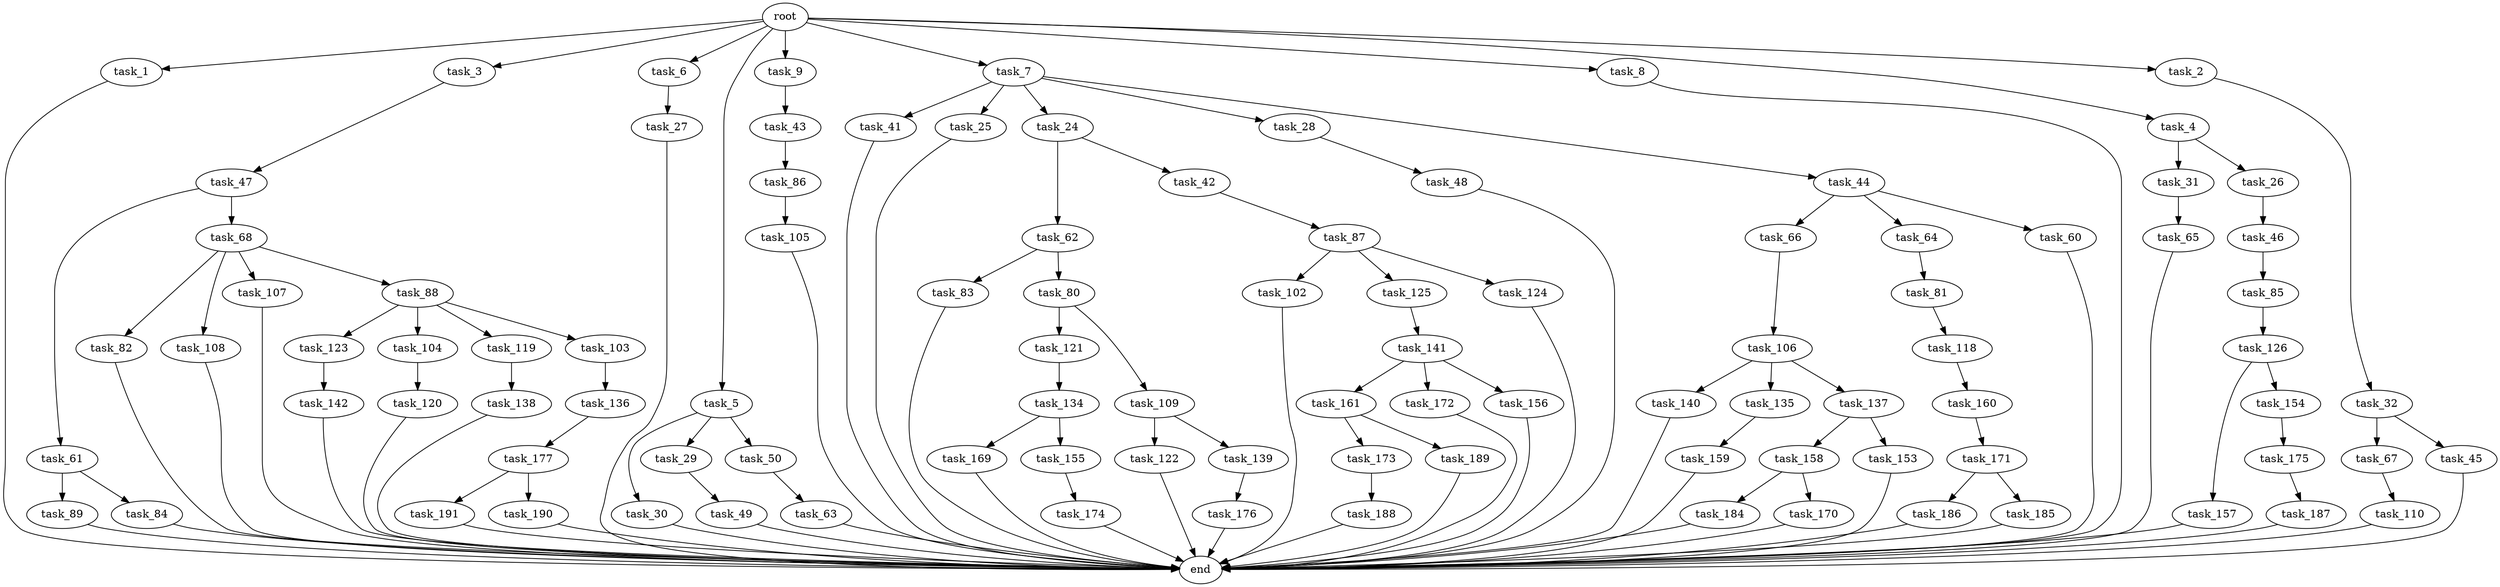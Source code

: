 digraph G {
  task_110 [size="309237645312.000000"];
  task_31 [size="858993459200.000000"];
  task_47 [size="309237645312.000000"];
  task_62 [size="549755813888.000000"];
  task_157 [size="77309411328.000000"];
  task_41 [size="420906795008.000000"];
  task_106 [size="309237645312.000000"];
  task_177 [size="34359738368.000000"];
  task_102 [size="549755813888.000000"];
  task_32 [size="549755813888.000000"];
  task_159 [size="420906795008.000000"];
  task_123 [size="695784701952.000000"];
  task_30 [size="34359738368.000000"];
  task_134 [size="214748364800.000000"];
  task_169 [size="214748364800.000000"];
  end [size="0.000000"];
  task_27 [size="34359738368.000000"];
  task_125 [size="549755813888.000000"];
  task_104 [size="695784701952.000000"];
  task_138 [size="549755813888.000000"];
  task_154 [size="77309411328.000000"];
  task_122 [size="214748364800.000000"];
  task_1 [size="1024.000000"];
  task_66 [size="695784701952.000000"];
  task_61 [size="549755813888.000000"];
  task_173 [size="77309411328.000000"];
  task_3 [size="1024.000000"];
  task_6 [size="1024.000000"];
  task_161 [size="34359738368.000000"];
  task_119 [size="695784701952.000000"];
  task_85 [size="137438953472.000000"];
  task_160 [size="695784701952.000000"];
  task_26 [size="858993459200.000000"];
  task_5 [size="1024.000000"];
  task_141 [size="77309411328.000000"];
  task_25 [size="420906795008.000000"];
  task_42 [size="549755813888.000000"];
  task_46 [size="137438953472.000000"];
  task_188 [size="34359738368.000000"];
  task_83 [size="420906795008.000000"];
  task_24 [size="420906795008.000000"];
  task_9 [size="1024.000000"];
  task_68 [size="549755813888.000000"];
  task_67 [size="137438953472.000000"];
  task_29 [size="34359738368.000000"];
  task_176 [size="77309411328.000000"];
  task_82 [size="137438953472.000000"];
  task_89 [size="214748364800.000000"];
  task_64 [size="695784701952.000000"];
  task_65 [size="695784701952.000000"];
  task_140 [size="214748364800.000000"];
  task_191 [size="858993459200.000000"];
  task_108 [size="137438953472.000000"];
  task_103 [size="695784701952.000000"];
  task_120 [size="137438953472.000000"];
  task_155 [size="214748364800.000000"];
  task_171 [size="34359738368.000000"];
  task_139 [size="214748364800.000000"];
  task_186 [size="858993459200.000000"];
  task_121 [size="214748364800.000000"];
  task_135 [size="214748364800.000000"];
  task_84 [size="214748364800.000000"];
  task_175 [size="549755813888.000000"];
  task_137 [size="214748364800.000000"];
  task_172 [size="34359738368.000000"];
  task_189 [size="77309411328.000000"];
  task_158 [size="695784701952.000000"];
  task_187 [size="214748364800.000000"];
  task_107 [size="137438953472.000000"];
  task_88 [size="137438953472.000000"];
  task_60 [size="695784701952.000000"];
  task_184 [size="137438953472.000000"];
  task_126 [size="309237645312.000000"];
  task_7 [size="1024.000000"];
  task_136 [size="420906795008.000000"];
  task_48 [size="695784701952.000000"];
  task_45 [size="137438953472.000000"];
  task_118 [size="137438953472.000000"];
  task_50 [size="34359738368.000000"];
  task_28 [size="420906795008.000000"];
  root [size="0.000000"];
  task_49 [size="420906795008.000000"];
  task_124 [size="549755813888.000000"];
  task_81 [size="420906795008.000000"];
  task_8 [size="1024.000000"];
  task_156 [size="34359738368.000000"];
  task_44 [size="420906795008.000000"];
  task_109 [size="214748364800.000000"];
  task_142 [size="309237645312.000000"];
  task_87 [size="309237645312.000000"];
  task_170 [size="137438953472.000000"];
  task_105 [size="34359738368.000000"];
  task_4 [size="1024.000000"];
  task_153 [size="695784701952.000000"];
  task_174 [size="309237645312.000000"];
  task_63 [size="309237645312.000000"];
  task_190 [size="858993459200.000000"];
  task_185 [size="858993459200.000000"];
  task_86 [size="549755813888.000000"];
  task_2 [size="1024.000000"];
  task_80 [size="420906795008.000000"];
  task_43 [size="34359738368.000000"];

  task_110 -> end [size="1.000000"];
  task_31 -> task_65 [size="679477248.000000"];
  task_47 -> task_68 [size="536870912.000000"];
  task_47 -> task_61 [size="536870912.000000"];
  task_62 -> task_83 [size="411041792.000000"];
  task_62 -> task_80 [size="411041792.000000"];
  task_157 -> end [size="1.000000"];
  task_41 -> end [size="1.000000"];
  task_106 -> task_137 [size="209715200.000000"];
  task_106 -> task_135 [size="209715200.000000"];
  task_106 -> task_140 [size="209715200.000000"];
  task_177 -> task_190 [size="838860800.000000"];
  task_177 -> task_191 [size="838860800.000000"];
  task_102 -> end [size="1.000000"];
  task_32 -> task_45 [size="134217728.000000"];
  task_32 -> task_67 [size="134217728.000000"];
  task_159 -> end [size="1.000000"];
  task_123 -> task_142 [size="301989888.000000"];
  task_30 -> end [size="1.000000"];
  task_134 -> task_155 [size="209715200.000000"];
  task_134 -> task_169 [size="209715200.000000"];
  task_169 -> end [size="1.000000"];
  task_27 -> end [size="1.000000"];
  task_125 -> task_141 [size="75497472.000000"];
  task_104 -> task_120 [size="134217728.000000"];
  task_138 -> end [size="1.000000"];
  task_154 -> task_175 [size="536870912.000000"];
  task_122 -> end [size="1.000000"];
  task_1 -> end [size="1.000000"];
  task_66 -> task_106 [size="301989888.000000"];
  task_61 -> task_89 [size="209715200.000000"];
  task_61 -> task_84 [size="209715200.000000"];
  task_173 -> task_188 [size="33554432.000000"];
  task_3 -> task_47 [size="301989888.000000"];
  task_6 -> task_27 [size="33554432.000000"];
  task_161 -> task_189 [size="75497472.000000"];
  task_161 -> task_173 [size="75497472.000000"];
  task_119 -> task_138 [size="536870912.000000"];
  task_85 -> task_126 [size="301989888.000000"];
  task_160 -> task_171 [size="33554432.000000"];
  task_26 -> task_46 [size="134217728.000000"];
  task_5 -> task_30 [size="33554432.000000"];
  task_5 -> task_50 [size="33554432.000000"];
  task_5 -> task_29 [size="33554432.000000"];
  task_141 -> task_161 [size="33554432.000000"];
  task_141 -> task_156 [size="33554432.000000"];
  task_141 -> task_172 [size="33554432.000000"];
  task_25 -> end [size="1.000000"];
  task_42 -> task_87 [size="301989888.000000"];
  task_46 -> task_85 [size="134217728.000000"];
  task_188 -> end [size="1.000000"];
  task_83 -> end [size="1.000000"];
  task_24 -> task_62 [size="536870912.000000"];
  task_24 -> task_42 [size="536870912.000000"];
  task_9 -> task_43 [size="33554432.000000"];
  task_68 -> task_88 [size="134217728.000000"];
  task_68 -> task_82 [size="134217728.000000"];
  task_68 -> task_107 [size="134217728.000000"];
  task_68 -> task_108 [size="134217728.000000"];
  task_67 -> task_110 [size="301989888.000000"];
  task_29 -> task_49 [size="411041792.000000"];
  task_176 -> end [size="1.000000"];
  task_82 -> end [size="1.000000"];
  task_89 -> end [size="1.000000"];
  task_64 -> task_81 [size="411041792.000000"];
  task_65 -> end [size="1.000000"];
  task_140 -> end [size="1.000000"];
  task_191 -> end [size="1.000000"];
  task_108 -> end [size="1.000000"];
  task_103 -> task_136 [size="411041792.000000"];
  task_120 -> end [size="1.000000"];
  task_155 -> task_174 [size="301989888.000000"];
  task_171 -> task_185 [size="838860800.000000"];
  task_171 -> task_186 [size="838860800.000000"];
  task_139 -> task_176 [size="75497472.000000"];
  task_186 -> end [size="1.000000"];
  task_121 -> task_134 [size="209715200.000000"];
  task_135 -> task_159 [size="411041792.000000"];
  task_84 -> end [size="1.000000"];
  task_175 -> task_187 [size="209715200.000000"];
  task_137 -> task_158 [size="679477248.000000"];
  task_137 -> task_153 [size="679477248.000000"];
  task_172 -> end [size="1.000000"];
  task_189 -> end [size="1.000000"];
  task_158 -> task_184 [size="134217728.000000"];
  task_158 -> task_170 [size="134217728.000000"];
  task_187 -> end [size="1.000000"];
  task_107 -> end [size="1.000000"];
  task_88 -> task_103 [size="679477248.000000"];
  task_88 -> task_119 [size="679477248.000000"];
  task_88 -> task_104 [size="679477248.000000"];
  task_88 -> task_123 [size="679477248.000000"];
  task_60 -> end [size="1.000000"];
  task_184 -> end [size="1.000000"];
  task_126 -> task_154 [size="75497472.000000"];
  task_126 -> task_157 [size="75497472.000000"];
  task_7 -> task_24 [size="411041792.000000"];
  task_7 -> task_41 [size="411041792.000000"];
  task_7 -> task_28 [size="411041792.000000"];
  task_7 -> task_25 [size="411041792.000000"];
  task_7 -> task_44 [size="411041792.000000"];
  task_136 -> task_177 [size="33554432.000000"];
  task_48 -> end [size="1.000000"];
  task_45 -> end [size="1.000000"];
  task_118 -> task_160 [size="679477248.000000"];
  task_50 -> task_63 [size="301989888.000000"];
  task_28 -> task_48 [size="679477248.000000"];
  root -> task_9 [size="1.000000"];
  root -> task_5 [size="1.000000"];
  root -> task_7 [size="1.000000"];
  root -> task_2 [size="1.000000"];
  root -> task_1 [size="1.000000"];
  root -> task_8 [size="1.000000"];
  root -> task_4 [size="1.000000"];
  root -> task_3 [size="1.000000"];
  root -> task_6 [size="1.000000"];
  task_49 -> end [size="1.000000"];
  task_124 -> end [size="1.000000"];
  task_81 -> task_118 [size="134217728.000000"];
  task_8 -> end [size="1.000000"];
  task_156 -> end [size="1.000000"];
  task_44 -> task_64 [size="679477248.000000"];
  task_44 -> task_66 [size="679477248.000000"];
  task_44 -> task_60 [size="679477248.000000"];
  task_109 -> task_122 [size="209715200.000000"];
  task_109 -> task_139 [size="209715200.000000"];
  task_142 -> end [size="1.000000"];
  task_87 -> task_124 [size="536870912.000000"];
  task_87 -> task_102 [size="536870912.000000"];
  task_87 -> task_125 [size="536870912.000000"];
  task_170 -> end [size="1.000000"];
  task_105 -> end [size="1.000000"];
  task_4 -> task_26 [size="838860800.000000"];
  task_4 -> task_31 [size="838860800.000000"];
  task_153 -> end [size="1.000000"];
  task_174 -> end [size="1.000000"];
  task_63 -> end [size="1.000000"];
  task_190 -> end [size="1.000000"];
  task_185 -> end [size="1.000000"];
  task_86 -> task_105 [size="33554432.000000"];
  task_2 -> task_32 [size="536870912.000000"];
  task_80 -> task_121 [size="209715200.000000"];
  task_80 -> task_109 [size="209715200.000000"];
  task_43 -> task_86 [size="536870912.000000"];
}
